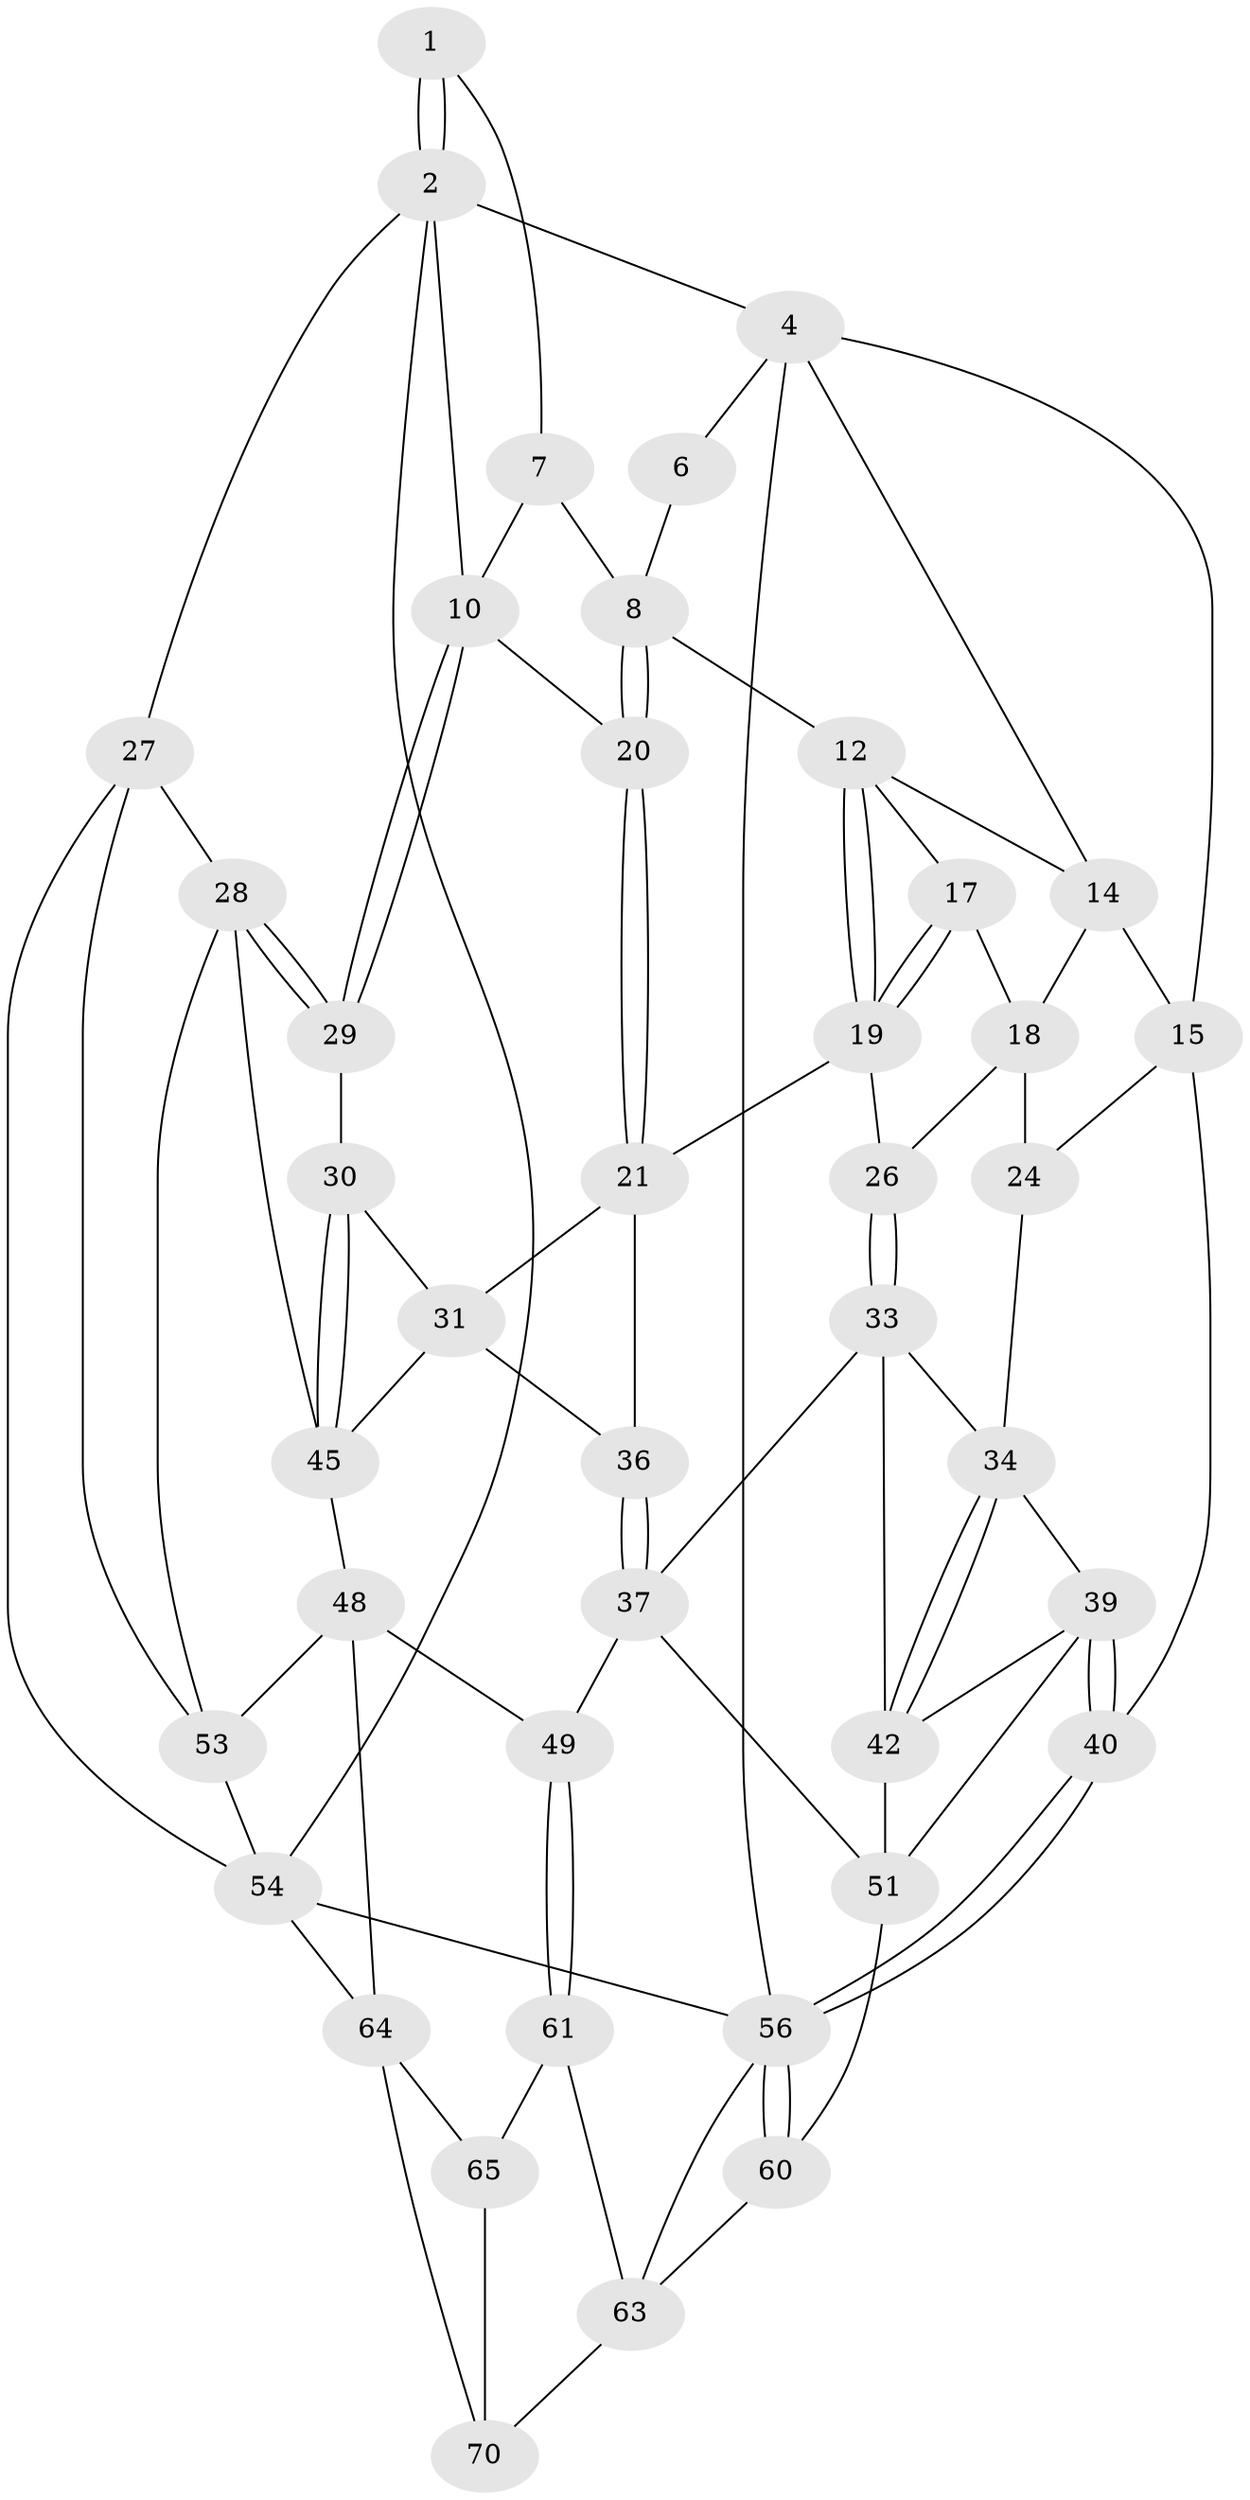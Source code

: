 // Generated by graph-tools (version 1.1) at 2025/24/03/03/25 07:24:33]
// undirected, 42 vertices, 92 edges
graph export_dot {
graph [start="1"]
  node [color=gray90,style=filled];
  1 [pos="+0.5733631407696599+0"];
  2 [pos="+0.947872342590773+0",super="+3"];
  4 [pos="+0+0",super="+5"];
  6 [pos="+0.3364412269622486+0"];
  7 [pos="+0.5724761632530492+0"];
  8 [pos="+0.43993694888047763+0.06416844543223191",super="+9"];
  10 [pos="+0.6576992242736833+0.1431483032124451",super="+11"];
  12 [pos="+0.33183196360744877+0.07136321877948891",super="+13"];
  14 [pos="+0.17963585244769242+0",super="+16"];
  15 [pos="+0+0.11806962049103259",super="+25"];
  17 [pos="+0.26608503684937657+0.13251778241827855"];
  18 [pos="+0.08592877000973567+0.12136158557057505",super="+23"];
  19 [pos="+0.2887775885340943+0.14729248630795302",super="+22"];
  20 [pos="+0.5013767986215305+0.15579723712419274"];
  21 [pos="+0.4573633124094965+0.21512477004753378",super="+32"];
  24 [pos="+0.07623519908487807+0.24692212707060754"];
  26 [pos="+0.23001533602888968+0.29991675298738485"];
  27 [pos="+1+0.18980380609367906",super="+52"];
  28 [pos="+0.8112634939915696+0.31623112304300316",super="+46"];
  29 [pos="+0.7966758321868068+0.3128556529543505"];
  30 [pos="+0.7928942639256591+0.3142260546013421"];
  31 [pos="+0.7416663880700437+0.3242328278239375",super="+41"];
  33 [pos="+0.22767592629400163+0.3369562377596755",super="+38"];
  34 [pos="+0.17805063729328366+0.38065500893955595",super="+35"];
  36 [pos="+0.4539400703740151+0.3872832654105416"];
  37 [pos="+0.42367511229069765+0.4119296570285113",super="+50"];
  39 [pos="+0+0.436426513537149",super="+43"];
  40 [pos="+0+0.431192950121868"];
  42 [pos="+0.1780475729918196+0.3806671437769634",super="+44"];
  45 [pos="+0.6032713869632588+0.5355332271616189",super="+47"];
  48 [pos="+0.5676935946601854+0.6474053704209145",super="+59"];
  49 [pos="+0.5418810366911785+0.6519383924489467"];
  51 [pos="+0.24285771552946187+0.66900764623997",super="+55"];
  53 [pos="+0.8850901672648547+0.6572327229907369",super="+58"];
  54 [pos="+1+1",super="+66"];
  56 [pos="+0+0.9197480960672655",super="+57"];
  60 [pos="+0.2184534990165433+0.6991841508061752"];
  61 [pos="+0.4757333634397583+0.8279523126585152",super="+62"];
  63 [pos="+0.27165455193596205+0.8143885589024613",super="+69"];
  64 [pos="+0.6812250665384202+0.854822890574004",super="+67"];
  65 [pos="+0.5595871185349127+0.8630667314176164",super="+68"];
  70 [pos="+0.4988155346456267+1"];
  1 -- 2;
  1 -- 2;
  1 -- 7;
  2 -- 10;
  2 -- 27;
  2 -- 4;
  2 -- 54;
  4 -- 15;
  4 -- 6;
  4 -- 14;
  4 -- 56;
  6 -- 8;
  7 -- 8;
  7 -- 10;
  8 -- 20;
  8 -- 20;
  8 -- 12;
  10 -- 29;
  10 -- 29;
  10 -- 20;
  12 -- 19;
  12 -- 19;
  12 -- 17;
  12 -- 14;
  14 -- 18;
  14 -- 15;
  15 -- 24;
  15 -- 40;
  17 -- 18;
  17 -- 19;
  17 -- 19;
  18 -- 24;
  18 -- 26;
  19 -- 26;
  19 -- 21;
  20 -- 21;
  20 -- 21;
  21 -- 36;
  21 -- 31;
  24 -- 34;
  26 -- 33;
  26 -- 33;
  27 -- 28;
  27 -- 53;
  27 -- 54;
  28 -- 29;
  28 -- 29;
  28 -- 53;
  28 -- 45;
  29 -- 30;
  30 -- 31;
  30 -- 45;
  30 -- 45;
  31 -- 36;
  31 -- 45;
  33 -- 34;
  33 -- 37;
  33 -- 42;
  34 -- 42;
  34 -- 42;
  34 -- 39;
  36 -- 37;
  36 -- 37;
  37 -- 49;
  37 -- 51;
  39 -- 40;
  39 -- 40;
  39 -- 42;
  39 -- 51;
  40 -- 56;
  40 -- 56;
  42 -- 51;
  45 -- 48;
  48 -- 49;
  48 -- 64;
  48 -- 53;
  49 -- 61;
  49 -- 61;
  51 -- 60;
  53 -- 54;
  54 -- 56;
  54 -- 64;
  56 -- 60;
  56 -- 60;
  56 -- 63;
  60 -- 63;
  61 -- 65 [weight=2];
  61 -- 63;
  63 -- 70;
  64 -- 65;
  64 -- 70;
  65 -- 70;
}
